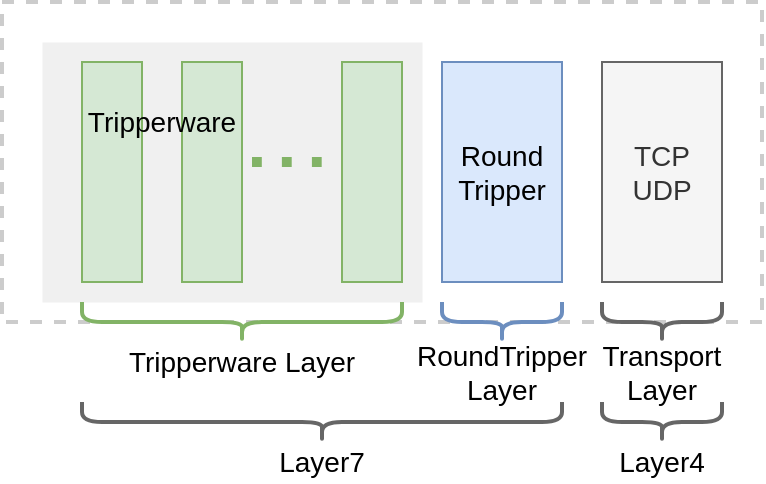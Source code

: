 <mxfile>
    <diagram id="Jbpbtb-ZGOgZmTvVzhTU" name="image">
        <mxGraphModel dx="382" dy="-683" grid="1" gridSize="10" guides="1" tooltips="1" connect="1" arrows="1" fold="1" page="1" pageScale="1" pageWidth="827" pageHeight="1169" math="0" shadow="0">
            <root>
                <mxCell id="0"/>
                <mxCell id="1" parent="0"/>
                <mxCell id="_GZTEUs9rSTjF5WIu7Gr-80" value="" style="rounded=0;whiteSpace=wrap;html=1;strokeWidth=2;strokeColor=#CCCCCC;dashed=1;snapToPoint=1;" parent="1" vertex="1">
                    <mxGeometry x="200" y="1560" width="380" height="160" as="geometry"/>
                </mxCell>
                <mxCell id="_GZTEUs9rSTjF5WIu7Gr-100" value="" style="rounded=0;whiteSpace=wrap;html=1;strokeColor=none;fillColor=#F0F0F0;fontColor=#333333;dashed=1;strokeWidth=0;dashPattern=1 2;snapToPoint=1;" parent="1" vertex="1">
                    <mxGeometry x="220" y="1580" width="190" height="130" as="geometry"/>
                </mxCell>
                <mxCell id="_GZTEUs9rSTjF5WIu7Gr-69" value="TCP&lt;br&gt;UDP" style="rounded=0;whiteSpace=wrap;html=1;fontSize=14;strokeColor=#666666;fontColor=#333333;fillColor=#f5f5f5;snapToPoint=1;" parent="1" vertex="1">
                    <mxGeometry x="500" y="1590" width="60" height="110" as="geometry"/>
                </mxCell>
                <mxCell id="_GZTEUs9rSTjF5WIu7Gr-73" value="" style="rounded=0;whiteSpace=wrap;html=1;fillColor=#d5e8d4;strokeColor=#82b366;snapToPoint=1;" parent="1" vertex="1">
                    <mxGeometry x="240" y="1590" width="30" height="110" as="geometry"/>
                </mxCell>
                <mxCell id="_GZTEUs9rSTjF5WIu7Gr-74" value="" style="rounded=0;whiteSpace=wrap;html=1;fillColor=#d5e8d4;strokeColor=#82b366;snapToPoint=1;" parent="1" vertex="1">
                    <mxGeometry x="290" y="1590" width="30" height="110" as="geometry"/>
                </mxCell>
                <mxCell id="_GZTEUs9rSTjF5WIu7Gr-75" value="" style="rounded=0;whiteSpace=wrap;html=1;fillColor=#d5e8d4;strokeColor=#82b366;snapToPoint=1;" parent="1" vertex="1">
                    <mxGeometry x="370" y="1590" width="30" height="110" as="geometry"/>
                </mxCell>
                <mxCell id="_GZTEUs9rSTjF5WIu7Gr-81" value="" style="endArrow=none;dashed=1;html=1;strokeWidth=5;orthogonalLoop=0;dashPattern=1 2;curved=1;fillColor=#d5e8d4;strokeColor=#82b366;snapToPoint=1;" parent="1" edge="1">
                    <mxGeometry width="50" height="50" relative="1" as="geometry">
                        <mxPoint x="325" y="1640" as="sourcePoint"/>
                        <mxPoint x="365" y="1640" as="targetPoint"/>
                    </mxGeometry>
                </mxCell>
                <mxCell id="_GZTEUs9rSTjF5WIu7Gr-86" value="Round&lt;br&gt;Tripper" style="rounded=0;whiteSpace=wrap;html=1;fillColor=#dae8fc;strokeColor=#6c8ebf;snapToPoint=1;fontSize=14;" parent="1" vertex="1">
                    <mxGeometry x="420" y="1590" width="60" height="110" as="geometry"/>
                </mxCell>
                <mxCell id="_GZTEUs9rSTjF5WIu7Gr-123" value="" style="shape=curlyBracket;whiteSpace=wrap;html=1;rounded=1;flipH=1;fontFamily=Helvetica;fontSize=23;strokeColor=#666666;strokeWidth=2;fillColor=#f5f5f5;rotation=90;fontColor=#333333;" parent="1" vertex="1">
                    <mxGeometry x="520" y="1740" width="20" height="60" as="geometry"/>
                </mxCell>
                <mxCell id="_GZTEUs9rSTjF5WIu7Gr-124" value="" style="shape=curlyBracket;whiteSpace=wrap;html=1;rounded=1;flipH=1;fontFamily=Helvetica;fontSize=23;strokeColor=#666666;strokeWidth=2;fillColor=#f5f5f5;rotation=90;fontColor=#333333;" parent="1" vertex="1">
                    <mxGeometry x="350" y="1650" width="20" height="240" as="geometry"/>
                </mxCell>
                <mxCell id="_GZTEUs9rSTjF5WIu7Gr-125" value="Layer4" style="text;html=1;strokeColor=none;fillColor=none;align=center;verticalAlign=middle;whiteSpace=wrap;rounded=0;fontFamily=Helvetica;fontSize=14;" parent="1" vertex="1">
                    <mxGeometry x="500" y="1780" width="60" height="20" as="geometry"/>
                </mxCell>
                <mxCell id="_GZTEUs9rSTjF5WIu7Gr-126" value="Layer7" style="text;html=1;strokeColor=none;fillColor=none;align=center;verticalAlign=middle;whiteSpace=wrap;rounded=0;fontFamily=Helvetica;fontSize=14;" parent="1" vertex="1">
                    <mxGeometry x="330" y="1780" width="60" height="20" as="geometry"/>
                </mxCell>
                <mxCell id="_GZTEUs9rSTjF5WIu7Gr-127" value="Tripperware" style="text;html=1;strokeColor=none;fillColor=none;align=center;verticalAlign=middle;whiteSpace=wrap;rounded=0;fontFamily=Helvetica;fontSize=14;" parent="1" vertex="1">
                    <mxGeometry x="240" y="1610" width="80" height="20" as="geometry"/>
                </mxCell>
                <mxCell id="_GZTEUs9rSTjF5WIu7Gr-128" value="" style="shape=curlyBracket;whiteSpace=wrap;html=1;rounded=1;flipH=1;fontFamily=Helvetica;fontSize=23;strokeColor=#666666;strokeWidth=2;fillColor=#f5f5f5;rotation=90;fontColor=#333333;" parent="1" vertex="1">
                    <mxGeometry x="520" y="1690" width="20" height="60" as="geometry"/>
                </mxCell>
                <mxCell id="_GZTEUs9rSTjF5WIu7Gr-131" value="" style="shape=curlyBracket;whiteSpace=wrap;html=1;rounded=1;flipH=1;fontFamily=Helvetica;fontSize=23;strokeColor=#82b366;strokeWidth=2;fillColor=#d5e8d4;rotation=90;" parent="1" vertex="1">
                    <mxGeometry x="310" y="1640" width="20" height="160" as="geometry"/>
                </mxCell>
                <mxCell id="_GZTEUs9rSTjF5WIu7Gr-132" value="" style="shape=curlyBracket;whiteSpace=wrap;html=1;rounded=1;flipH=1;fontFamily=Helvetica;fontSize=23;strokeColor=#6c8ebf;strokeWidth=2;fillColor=#dae8fc;rotation=90;" parent="1" vertex="1">
                    <mxGeometry x="440" y="1690" width="20" height="60" as="geometry"/>
                </mxCell>
                <mxCell id="_GZTEUs9rSTjF5WIu7Gr-133" value="Tripperware Layer" style="text;html=1;strokeColor=none;fillColor=none;align=center;verticalAlign=middle;whiteSpace=wrap;rounded=0;fontFamily=Helvetica;fontSize=14;" parent="1" vertex="1">
                    <mxGeometry x="250" y="1730" width="140" height="20" as="geometry"/>
                </mxCell>
                <mxCell id="_GZTEUs9rSTjF5WIu7Gr-134" value="RoundTripper Layer" style="text;html=1;strokeColor=none;fillColor=none;align=center;verticalAlign=middle;whiteSpace=wrap;rounded=0;fontFamily=Helvetica;fontSize=14;" parent="1" vertex="1">
                    <mxGeometry x="400" y="1730" width="100" height="30" as="geometry"/>
                </mxCell>
                <mxCell id="_GZTEUs9rSTjF5WIu7Gr-137" value="Transport&lt;br&gt;Layer" style="text;html=1;strokeColor=none;fillColor=none;align=center;verticalAlign=middle;whiteSpace=wrap;rounded=0;fontFamily=Helvetica;fontSize=14;" parent="1" vertex="1">
                    <mxGeometry x="490" y="1730" width="80" height="30" as="geometry"/>
                </mxCell>
            </root>
        </mxGraphModel>
    </diagram>
</mxfile>